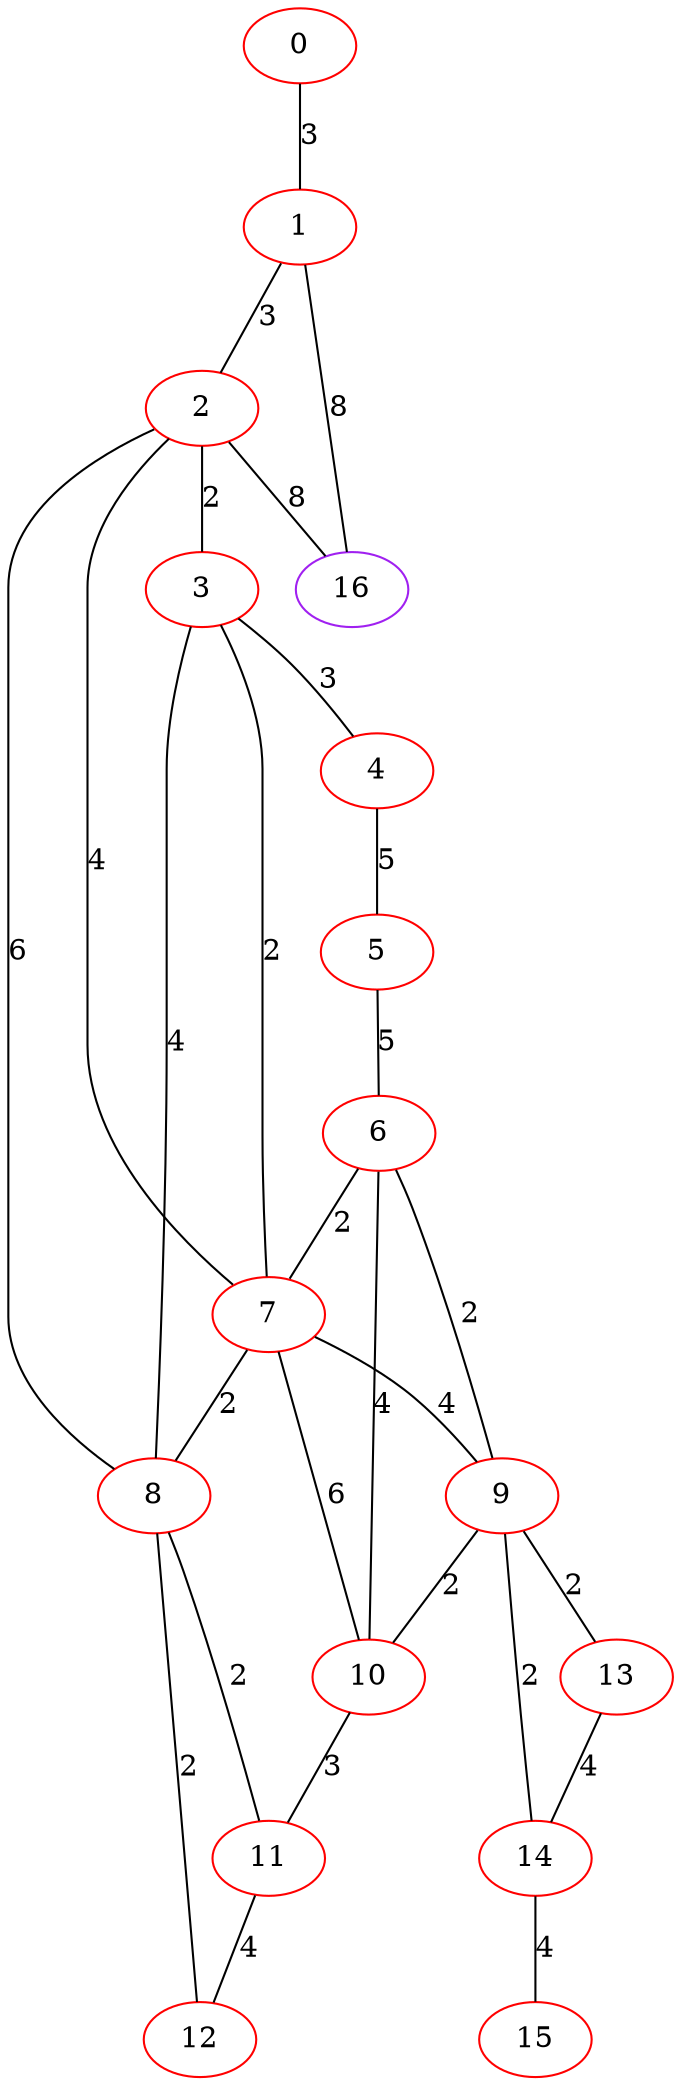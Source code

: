 graph "" {
0 [color=red, weight=1];
1 [color=red, weight=1];
2 [color=red, weight=1];
3 [color=red, weight=1];
4 [color=red, weight=1];
5 [color=red, weight=1];
6 [color=red, weight=1];
7 [color=red, weight=1];
8 [color=red, weight=1];
9 [color=red, weight=1];
10 [color=red, weight=1];
11 [color=red, weight=1];
12 [color=red, weight=1];
13 [color=red, weight=1];
14 [color=red, weight=1];
15 [color=red, weight=1];
16 [color=purple, weight=4];
0 -- 1  [key=0, label=3];
1 -- 16  [key=0, label=8];
1 -- 2  [key=0, label=3];
2 -- 8  [key=0, label=6];
2 -- 3  [key=0, label=2];
2 -- 16  [key=0, label=8];
2 -- 7  [key=0, label=4];
3 -- 8  [key=0, label=4];
3 -- 4  [key=0, label=3];
3 -- 7  [key=0, label=2];
4 -- 5  [key=0, label=5];
5 -- 6  [key=0, label=5];
6 -- 9  [key=0, label=2];
6 -- 10  [key=0, label=4];
6 -- 7  [key=0, label=2];
7 -- 8  [key=0, label=2];
7 -- 9  [key=0, label=4];
7 -- 10  [key=0, label=6];
8 -- 11  [key=0, label=2];
8 -- 12  [key=0, label=2];
9 -- 10  [key=0, label=2];
9 -- 14  [key=0, label=2];
9 -- 13  [key=0, label=2];
10 -- 11  [key=0, label=3];
11 -- 12  [key=0, label=4];
13 -- 14  [key=0, label=4];
14 -- 15  [key=0, label=4];
}
